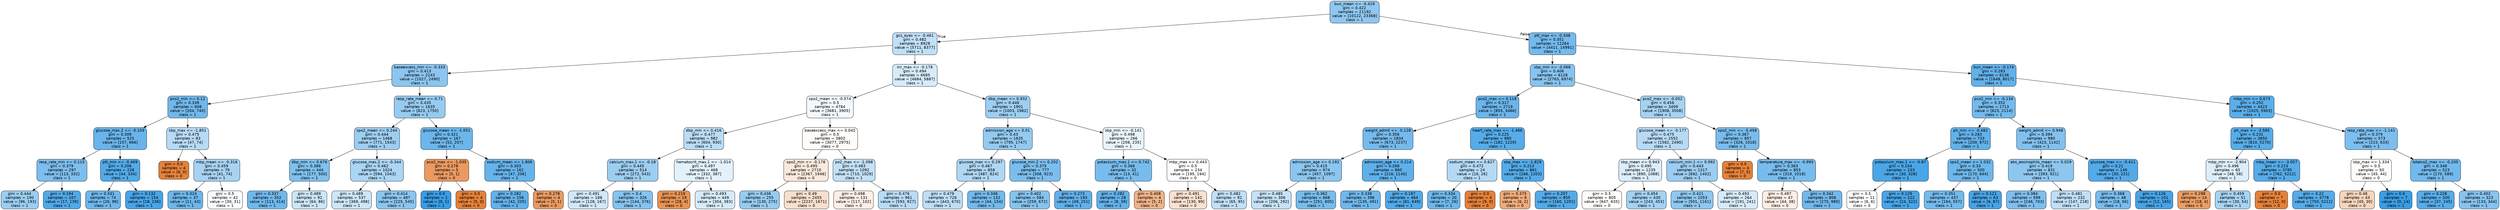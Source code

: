 digraph Tree {
node [shape=box, style="filled, rounded", color="black", fontname="helvetica"] ;
edge [fontname="helvetica"] ;
0 [label="bun_mean <= -0.419\ngini = 0.422\nsamples = 21192\nvalue = [10122, 23368]\nclass = 1", fillcolor="#8fc7f0"] ;
1 [label="gcs_eyes <= -0.461\ngini = 0.482\nsamples = 8928\nvalue = [5711, 8377]\nclass = 1", fillcolor="#c0e0f7"] ;
0 -> 1 [labeldistance=2.5, labelangle=45, headlabel="True"] ;
2 [label="baseexcess_min <= -0.333\ngini = 0.413\nsamples = 2243\nvalue = [1027, 2490]\nclass = 1", fillcolor="#8bc5f0"] ;
1 -> 2 ;
3 [label="pco2_min <= 0.12\ngini = 0.339\nsamples = 608\nvalue = [204, 740]\nclass = 1", fillcolor="#70b8ec"] ;
2 -> 3 ;
4 [label="glucose_max.2 <= -0.103\ngini = 0.309\nsamples = 525\nvalue = [157, 666]\nclass = 1", fillcolor="#68b4eb"] ;
3 -> 4 ;
5 [label="resp_rate_min <= 0.115\ngini = 0.379\nsamples = 297\nvalue = [113, 332]\nclass = 1", fillcolor="#7cbeee"] ;
4 -> 5 ;
6 [label="gini = 0.444\nsamples = 190\nvalue = [96, 193]\nclass = 1", fillcolor="#9bcef2"] ;
5 -> 6 ;
7 [label="gini = 0.194\nsamples = 107\nvalue = [17, 139]\nclass = 1", fillcolor="#51a9e8"] ;
5 -> 7 ;
8 [label="ptt_min <= -0.469\ngini = 0.206\nsamples = 228\nvalue = [44, 334]\nclass = 1", fillcolor="#53aae8"] ;
4 -> 8 ;
9 [label="gini = 0.331\nsamples = 74\nvalue = [26, 98]\nclass = 1", fillcolor="#6eb7ec"] ;
8 -> 9 ;
10 [label="gini = 0.132\nsamples = 154\nvalue = [18, 236]\nclass = 1", fillcolor="#48a4e7"] ;
8 -> 10 ;
11 [label="sbp_max <= -1.851\ngini = 0.475\nsamples = 83\nvalue = [47, 74]\nclass = 1", fillcolor="#b7dbf6"] ;
3 -> 11 ;
12 [label="gini = 0.0\nsamples = 4\nvalue = [6, 0]\nclass = 0", fillcolor="#e58139"] ;
11 -> 12 ;
13 [label="mbp_mean <= -0.316\ngini = 0.459\nsamples = 79\nvalue = [41, 74]\nclass = 1", fillcolor="#a7d3f3"] ;
11 -> 13 ;
14 [label="gini = 0.324\nsamples = 37\nvalue = [11, 43]\nclass = 1", fillcolor="#6cb6ec"] ;
13 -> 14 ;
15 [label="gini = 0.5\nsamples = 42\nvalue = [30, 31]\nclass = 1", fillcolor="#f9fcfe"] ;
13 -> 15 ;
16 [label="resp_rate_mean <= 0.71\ngini = 0.435\nsamples = 1635\nvalue = [823, 1750]\nclass = 1", fillcolor="#96cbf1"] ;
2 -> 16 ;
17 [label="spo2_mean <= 0.244\ngini = 0.444\nsamples = 1468\nvalue = [771, 1543]\nclass = 1", fillcolor="#9ccef2"] ;
16 -> 17 ;
18 [label="dbp_min <= 0.676\ngini = 0.386\nsamples = 444\nvalue = [177, 500]\nclass = 1", fillcolor="#7fc0ee"] ;
17 -> 18 ;
19 [label="gini = 0.337\nsamples = 352\nvalue = [113, 414]\nclass = 1", fillcolor="#6fb8ec"] ;
18 -> 19 ;
20 [label="gini = 0.489\nsamples = 92\nvalue = [64, 86]\nclass = 1", fillcolor="#cce6f8"] ;
18 -> 20 ;
21 [label="glucose_max.2 <= -0.344\ngini = 0.462\nsamples = 1024\nvalue = [594, 1043]\nclass = 1", fillcolor="#aad5f4"] ;
17 -> 21 ;
22 [label="gini = 0.489\nsamples = 537\nvalue = [369, 498]\nclass = 1", fillcolor="#cce6f8"] ;
21 -> 22 ;
23 [label="gini = 0.414\nsamples = 487\nvalue = [225, 545]\nclass = 1", fillcolor="#8bc5f0"] ;
21 -> 23 ;
24 [label="glucose_mean <= -1.051\ngini = 0.321\nsamples = 167\nvalue = [52, 207]\nclass = 1", fillcolor="#6bb6ec"] ;
16 -> 24 ;
25 [label="pco2_max <= -1.035\ngini = 0.278\nsamples = 5\nvalue = [5, 1]\nclass = 0", fillcolor="#ea9a61"] ;
24 -> 25 ;
26 [label="gini = 0.0\nsamples = 1\nvalue = [0, 1]\nclass = 1", fillcolor="#399de5"] ;
25 -> 26 ;
27 [label="gini = 0.0\nsamples = 4\nvalue = [5, 0]\nclass = 0", fillcolor="#e58139"] ;
25 -> 27 ;
28 [label="sodium_mean <= 1.806\ngini = 0.303\nsamples = 162\nvalue = [47, 206]\nclass = 1", fillcolor="#66b3eb"] ;
24 -> 28 ;
29 [label="gini = 0.282\nsamples = 158\nvalue = [42, 205]\nclass = 1", fillcolor="#62b1ea"] ;
28 -> 29 ;
30 [label="gini = 0.278\nsamples = 4\nvalue = [5, 1]\nclass = 0", fillcolor="#ea9a61"] ;
28 -> 30 ;
31 [label="inr_max <= -0.178\ngini = 0.494\nsamples = 6685\nvalue = [4684, 5887]\nclass = 1", fillcolor="#d7ebfa"] ;
1 -> 31 ;
32 [label="spo2_mean <= -0.574\ngini = 0.5\nsamples = 4784\nvalue = [3681, 3905]\nclass = 1", fillcolor="#f4f9fe"] ;
31 -> 32 ;
33 [label="dbp_min <= 0.416\ngini = 0.477\nsamples = 982\nvalue = [604, 930]\nclass = 1", fillcolor="#baddf6"] ;
32 -> 33 ;
34 [label="calcium_max.1 <= -0.18\ngini = 0.445\nsamples = 514\nvalue = [272, 543]\nclass = 1", fillcolor="#9ccef2"] ;
33 -> 34 ;
35 [label="gini = 0.491\nsamples = 188\nvalue = [128, 167]\nclass = 1", fillcolor="#d1e8f9"] ;
34 -> 35 ;
36 [label="gini = 0.4\nsamples = 326\nvalue = [144, 376]\nclass = 1", fillcolor="#85c3ef"] ;
34 -> 36 ;
37 [label="hematocrit_max.1 <= -1.014\ngini = 0.497\nsamples = 468\nvalue = [332, 387]\nclass = 1", fillcolor="#e3f1fb"] ;
33 -> 37 ;
38 [label="gini = 0.219\nsamples = 19\nvalue = [28, 4]\nclass = 0", fillcolor="#e99355"] ;
37 -> 38 ;
39 [label="gini = 0.493\nsamples = 449\nvalue = [304, 383]\nclass = 1", fillcolor="#d6ebfa"] ;
37 -> 39 ;
40 [label="baseexcess_max <= 0.042\ngini = 0.5\nsamples = 3802\nvalue = [3077, 2975]\nclass = 0", fillcolor="#fefbf8"] ;
32 -> 40 ;
41 [label="spo2_min <= -0.178\ngini = 0.495\nsamples = 2710\nvalue = [2367, 1946]\nclass = 0", fillcolor="#fae9dc"] ;
40 -> 41 ;
42 [label="gini = 0.436\nsamples = 255\nvalue = [130, 275]\nclass = 1", fillcolor="#97cbf1"] ;
41 -> 42 ;
43 [label="gini = 0.49\nsamples = 2455\nvalue = [2237, 1671]\nclass = 0", fillcolor="#f8dfcd"] ;
41 -> 43 ;
44 [label="po2_max <= -1.098\ngini = 0.483\nsamples = 1092\nvalue = [710, 1029]\nclass = 1", fillcolor="#c2e1f7"] ;
40 -> 44 ;
45 [label="gini = 0.498\nsamples = 131\nvalue = [117, 102]\nclass = 0", fillcolor="#fcefe6"] ;
44 -> 45 ;
46 [label="gini = 0.476\nsamples = 961\nvalue = [593, 927]\nclass = 1", fillcolor="#b8dcf6"] ;
44 -> 46 ;
47 [label="dbp_mean <= 0.932\ngini = 0.446\nsamples = 1901\nvalue = [1003, 1982]\nclass = 1", fillcolor="#9dcff2"] ;
31 -> 47 ;
48 [label="admission_age <= 0.01\ngini = 0.43\nsamples = 1635\nvalue = [795, 1747]\nclass = 1", fillcolor="#93caf1"] ;
47 -> 48 ;
49 [label="glucose_max <= 0.297\ngini = 0.467\nsamples = 858\nvalue = [487, 824]\nclass = 1", fillcolor="#aed7f4"] ;
48 -> 49 ;
50 [label="gini = 0.479\nsamples = 726\nvalue = [443, 670]\nclass = 1", fillcolor="#bcdef6"] ;
49 -> 50 ;
51 [label="gini = 0.346\nsamples = 132\nvalue = [44, 154]\nclass = 1", fillcolor="#72b9ec"] ;
49 -> 51 ;
52 [label="glucose_min.2 <= 0.202\ngini = 0.375\nsamples = 777\nvalue = [308, 923]\nclass = 1", fillcolor="#7bbeee"] ;
48 -> 52 ;
53 [label="gini = 0.402\nsamples = 584\nvalue = [259, 672]\nclass = 1", fillcolor="#85c3ef"] ;
52 -> 53 ;
54 [label="gini = 0.273\nsamples = 193\nvalue = [49, 251]\nclass = 1", fillcolor="#60b0ea"] ;
52 -> 54 ;
55 [label="sbp_min <= -0.141\ngini = 0.498\nsamples = 266\nvalue = [208, 235]\nclass = 1", fillcolor="#e8f4fc"] ;
47 -> 55 ;
56 [label="potassium_max.1 <= 0.742\ngini = 0.366\nsamples = 32\nvalue = [13, 41]\nclass = 1", fillcolor="#78bced"] ;
55 -> 56 ;
57 [label="gini = 0.282\nsamples = 28\nvalue = [8, 39]\nclass = 1", fillcolor="#62b1ea"] ;
56 -> 57 ;
58 [label="gini = 0.408\nsamples = 4\nvalue = [5, 2]\nclass = 0", fillcolor="#efb388"] ;
56 -> 58 ;
59 [label="mbp_max <= 0.443\ngini = 0.5\nsamples = 234\nvalue = [195, 194]\nclass = 0", fillcolor="#fffefe"] ;
55 -> 59 ;
60 [label="gini = 0.491\nsamples = 142\nvalue = [130, 99]\nclass = 0", fillcolor="#f9e1d0"] ;
59 -> 60 ;
61 [label="gini = 0.482\nsamples = 92\nvalue = [65, 95]\nclass = 1", fillcolor="#c0e0f7"] ;
59 -> 61 ;
62 [label="ptt_max <= -0.348\ngini = 0.351\nsamples = 12264\nvalue = [4411, 14991]\nclass = 1", fillcolor="#73baed"] ;
0 -> 62 [labeldistance=2.5, labelangle=-45, headlabel="False"] ;
63 [label="sbp_min <= -0.068\ngini = 0.406\nsamples = 6128\nvalue = [2763, 6974]\nclass = 1", fillcolor="#87c4ef"] ;
62 -> 63 ;
64 [label="pco2_max <= 0.118\ngini = 0.317\nsamples = 2719\nvalue = [855, 3466]\nclass = 1", fillcolor="#6ab5eb"] ;
63 -> 64 ;
65 [label="weight_admit <= -0.128\ngini = 0.356\nsamples = 1834\nvalue = [673, 2237]\nclass = 1", fillcolor="#75baed"] ;
64 -> 65 ;
66 [label="admission_age <= 0.192\ngini = 0.415\nsamples = 974\nvalue = [457, 1097]\nclass = 1", fillcolor="#8bc6f0"] ;
65 -> 66 ;
67 [label="gini = 0.485\nsamples = 306\nvalue = [206, 292]\nclass = 1", fillcolor="#c5e2f7"] ;
66 -> 67 ;
68 [label="gini = 0.362\nsamples = 668\nvalue = [251, 805]\nclass = 1", fillcolor="#77bced"] ;
66 -> 68 ;
69 [label="admission_age <= 0.214\ngini = 0.268\nsamples = 860\nvalue = [216, 1140]\nclass = 1", fillcolor="#5fb0ea"] ;
65 -> 69 ;
70 [label="gini = 0.338\nsamples = 396\nvalue = [135, 491]\nclass = 1", fillcolor="#6fb8ec"] ;
69 -> 70 ;
71 [label="gini = 0.197\nsamples = 464\nvalue = [81, 649]\nclass = 1", fillcolor="#52a9e8"] ;
69 -> 71 ;
72 [label="heart_rate_max <= -1.466\ngini = 0.225\nsamples = 885\nvalue = [182, 1229]\nclass = 1", fillcolor="#56ace9"] ;
64 -> 72 ;
73 [label="sodium_mean <= 0.627\ngini = 0.472\nsamples = 24\nvalue = [16, 26]\nclass = 1", fillcolor="#b3d9f5"] ;
72 -> 73 ;
74 [label="gini = 0.334\nsamples = 20\nvalue = [7, 26]\nclass = 1", fillcolor="#6eb7ec"] ;
73 -> 74 ;
75 [label="gini = 0.0\nsamples = 4\nvalue = [9, 0]\nclass = 0", fillcolor="#e58139"] ;
73 -> 75 ;
76 [label="sbp_max <= -1.829\ngini = 0.213\nsamples = 861\nvalue = [166, 1203]\nclass = 1", fillcolor="#54abe9"] ;
72 -> 76 ;
77 [label="gini = 0.375\nsamples = 6\nvalue = [6, 2]\nclass = 0", fillcolor="#eeab7b"] ;
76 -> 77 ;
78 [label="gini = 0.207\nsamples = 855\nvalue = [160, 1201]\nclass = 1", fillcolor="#53aae8"] ;
76 -> 78 ;
79 [label="pco2_max <= -0.052\ngini = 0.456\nsamples = 3409\nvalue = [1908, 3508]\nclass = 1", fillcolor="#a5d2f3"] ;
63 -> 79 ;
80 [label="glucose_mean <= -0.177\ngini = 0.475\nsamples = 2552\nvalue = [1582, 2490]\nclass = 1", fillcolor="#b7dbf6"] ;
79 -> 80 ;
81 [label="sbp_mean <= 0.943\ngini = 0.495\nsamples = 1235\nvalue = [890, 1088]\nclass = 1", fillcolor="#dbedfa"] ;
80 -> 81 ;
82 [label="gini = 0.5\nsamples = 805\nvalue = [647, 635]\nclass = 0", fillcolor="#fffdfb"] ;
81 -> 82 ;
83 [label="gini = 0.454\nsamples = 430\nvalue = [243, 453]\nclass = 1", fillcolor="#a3d2f3"] ;
81 -> 83 ;
84 [label="calcium_min.1 <= 0.992\ngini = 0.443\nsamples = 1317\nvalue = [692, 1402]\nclass = 1", fillcolor="#9bcdf2"] ;
80 -> 84 ;
85 [label="gini = 0.421\nsamples = 1053\nvalue = [501, 1161]\nclass = 1", fillcolor="#8ec7f0"] ;
84 -> 85 ;
86 [label="gini = 0.493\nsamples = 264\nvalue = [191, 241]\nclass = 1", fillcolor="#d6ebfa"] ;
84 -> 86 ;
87 [label="spo2_min <= -5.458\ngini = 0.367\nsamples = 857\nvalue = [326, 1018]\nclass = 1", fillcolor="#78bced"] ;
79 -> 87 ;
88 [label="gini = 0.0\nsamples = 4\nvalue = [7, 0]\nclass = 0", fillcolor="#e58139"] ;
87 -> 88 ;
89 [label="temperature_max <= -0.995\ngini = 0.363\nsamples = 853\nvalue = [319, 1018]\nclass = 1", fillcolor="#77bced"] ;
87 -> 89 ;
90 [label="gini = 0.497\nsamples = 47\nvalue = [44, 38]\nclass = 0", fillcolor="#fbeee4"] ;
89 -> 90 ;
91 [label="gini = 0.342\nsamples = 806\nvalue = [275, 980]\nclass = 1", fillcolor="#71b8ec"] ;
89 -> 91 ;
92 [label="bun_mean <= -0.174\ngini = 0.283\nsamples = 6136\nvalue = [1648, 8017]\nclass = 1", fillcolor="#62b1ea"] ;
62 -> 92 ;
93 [label="pco2_min <= -0.134\ngini = 0.352\nsamples = 1713\nvalue = [623, 2114]\nclass = 1", fillcolor="#73baed"] ;
92 -> 93 ;
94 [label="ph_min <= -0.482\ngini = 0.283\nsamples = 733\nvalue = [200, 972]\nclass = 1", fillcolor="#62b1ea"] ;
93 -> 94 ;
95 [label="potassium_max.1 <= -0.87\ngini = 0.154\nsamples = 233\nvalue = [30, 328]\nclass = 1", fillcolor="#4ba6e7"] ;
94 -> 95 ;
96 [label="gini = 0.5\nsamples = 11\nvalue = [6, 6]\nclass = 0", fillcolor="#ffffff"] ;
95 -> 96 ;
97 [label="gini = 0.129\nsamples = 222\nvalue = [24, 322]\nclass = 1", fillcolor="#48a4e7"] ;
95 -> 97 ;
98 [label="spo2_mean <= 1.032\ngini = 0.33\nsamples = 500\nvalue = [170, 644]\nclass = 1", fillcolor="#6db7ec"] ;
94 -> 98 ;
99 [label="gini = 0.351\nsamples = 437\nvalue = [164, 557]\nclass = 1", fillcolor="#73baed"] ;
98 -> 99 ;
100 [label="gini = 0.121\nsamples = 63\nvalue = [6, 87]\nclass = 1", fillcolor="#47a4e7"] ;
98 -> 100 ;
101 [label="weight_admit <= 0.948\ngini = 0.394\nsamples = 980\nvalue = [423, 1142]\nclass = 1", fillcolor="#82c1ef"] ;
93 -> 101 ;
102 [label="abs_eosinophils_mean <= 0.029\ngini = 0.419\nsamples = 831\nvalue = [393, 921]\nclass = 1", fillcolor="#8dc7f0"] ;
101 -> 102 ;
103 [label="gini = 0.384\nsamples = 599\nvalue = [246, 703]\nclass = 1", fillcolor="#7ebfee"] ;
102 -> 103 ;
104 [label="gini = 0.481\nsamples = 232\nvalue = [147, 218]\nclass = 1", fillcolor="#bfdff7"] ;
102 -> 104 ;
105 [label="glucose_max <= -0.411\ngini = 0.21\nsamples = 149\nvalue = [30, 221]\nclass = 1", fillcolor="#54aae9"] ;
101 -> 105 ;
106 [label="gini = 0.368\nsamples = 48\nvalue = [18, 56]\nclass = 1", fillcolor="#79bced"] ;
105 -> 106 ;
107 [label="gini = 0.126\nsamples = 101\nvalue = [12, 165]\nclass = 1", fillcolor="#47a4e7"] ;
105 -> 107 ;
108 [label="mbp_min <= 0.673\ngini = 0.252\nsamples = 4423\nvalue = [1025, 5903]\nclass = 1", fillcolor="#5baeea"] ;
92 -> 108 ;
109 [label="ph_max <= -3.585\ngini = 0.231\nsamples = 3850\nvalue = [810, 5270]\nclass = 1", fillcolor="#57ace9"] ;
108 -> 109 ;
110 [label="mbp_min <= -2.904\ngini = 0.496\nsamples = 65\nvalue = [48, 58]\nclass = 1", fillcolor="#ddeefb"] ;
109 -> 110 ;
111 [label="gini = 0.298\nsamples = 14\nvalue = [18, 4]\nclass = 0", fillcolor="#eb9d65"] ;
110 -> 111 ;
112 [label="gini = 0.459\nsamples = 51\nvalue = [30, 54]\nclass = 1", fillcolor="#a7d3f3"] ;
110 -> 112 ;
113 [label="mbp_mean <= -3.057\ngini = 0.223\nsamples = 3785\nvalue = [762, 5212]\nclass = 1", fillcolor="#56abe9"] ;
109 -> 113 ;
114 [label="gini = 0.0\nsamples = 7\nvalue = [12, 0]\nclass = 0", fillcolor="#e58139"] ;
113 -> 114 ;
115 [label="gini = 0.22\nsamples = 3778\nvalue = [750, 5212]\nclass = 1", fillcolor="#55abe9"] ;
113 -> 115 ;
116 [label="resp_rate_max <= -1.141\ngini = 0.379\nsamples = 573\nvalue = [215, 633]\nclass = 1", fillcolor="#7cbeee"] ;
108 -> 116 ;
117 [label="sbp_max <= 1.334\ngini = 0.5\nsamples = 50\nvalue = [45, 44]\nclass = 0", fillcolor="#fefcfb"] ;
116 -> 117 ;
118 [label="gini = 0.48\nsamples = 43\nvalue = [45, 30]\nclass = 0", fillcolor="#f6d5bd"] ;
117 -> 118 ;
119 [label="gini = 0.0\nsamples = 7\nvalue = [0, 14]\nclass = 1", fillcolor="#399de5"] ;
117 -> 119 ;
120 [label="totalco2_max <= -0.205\ngini = 0.348\nsamples = 523\nvalue = [170, 589]\nclass = 1", fillcolor="#72b9ed"] ;
116 -> 120 ;
121 [label="gini = 0.228\nsamples = 200\nvalue = [37, 245]\nclass = 1", fillcolor="#57ace9"] ;
120 -> 121 ;
122 [label="gini = 0.402\nsamples = 323\nvalue = [133, 344]\nclass = 1", fillcolor="#86c3ef"] ;
120 -> 122 ;
}